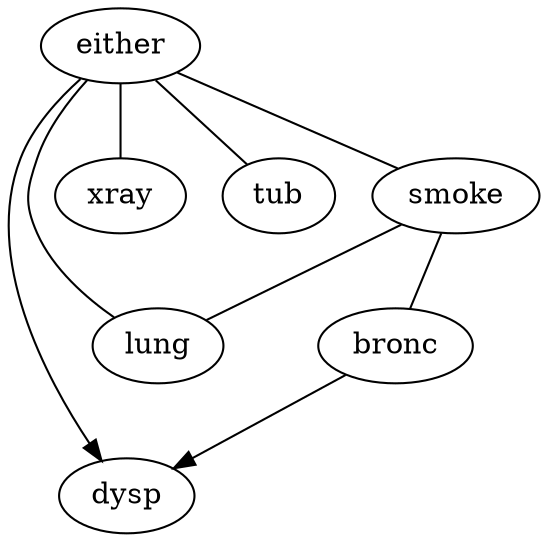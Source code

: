 digraph G {
    "bronc" -> "dysp";
    "either" -> "dysp";
    "either" -> "lung" [dir = none];
    "either" -> "xray" [dir = none];
    "either" -> "tub" [dir = none];
    "smoke" -> "lung" [dir = none];
    "either" -> "smoke" [dir = none];
    "smoke" -> "bronc" [dir = none];
}
